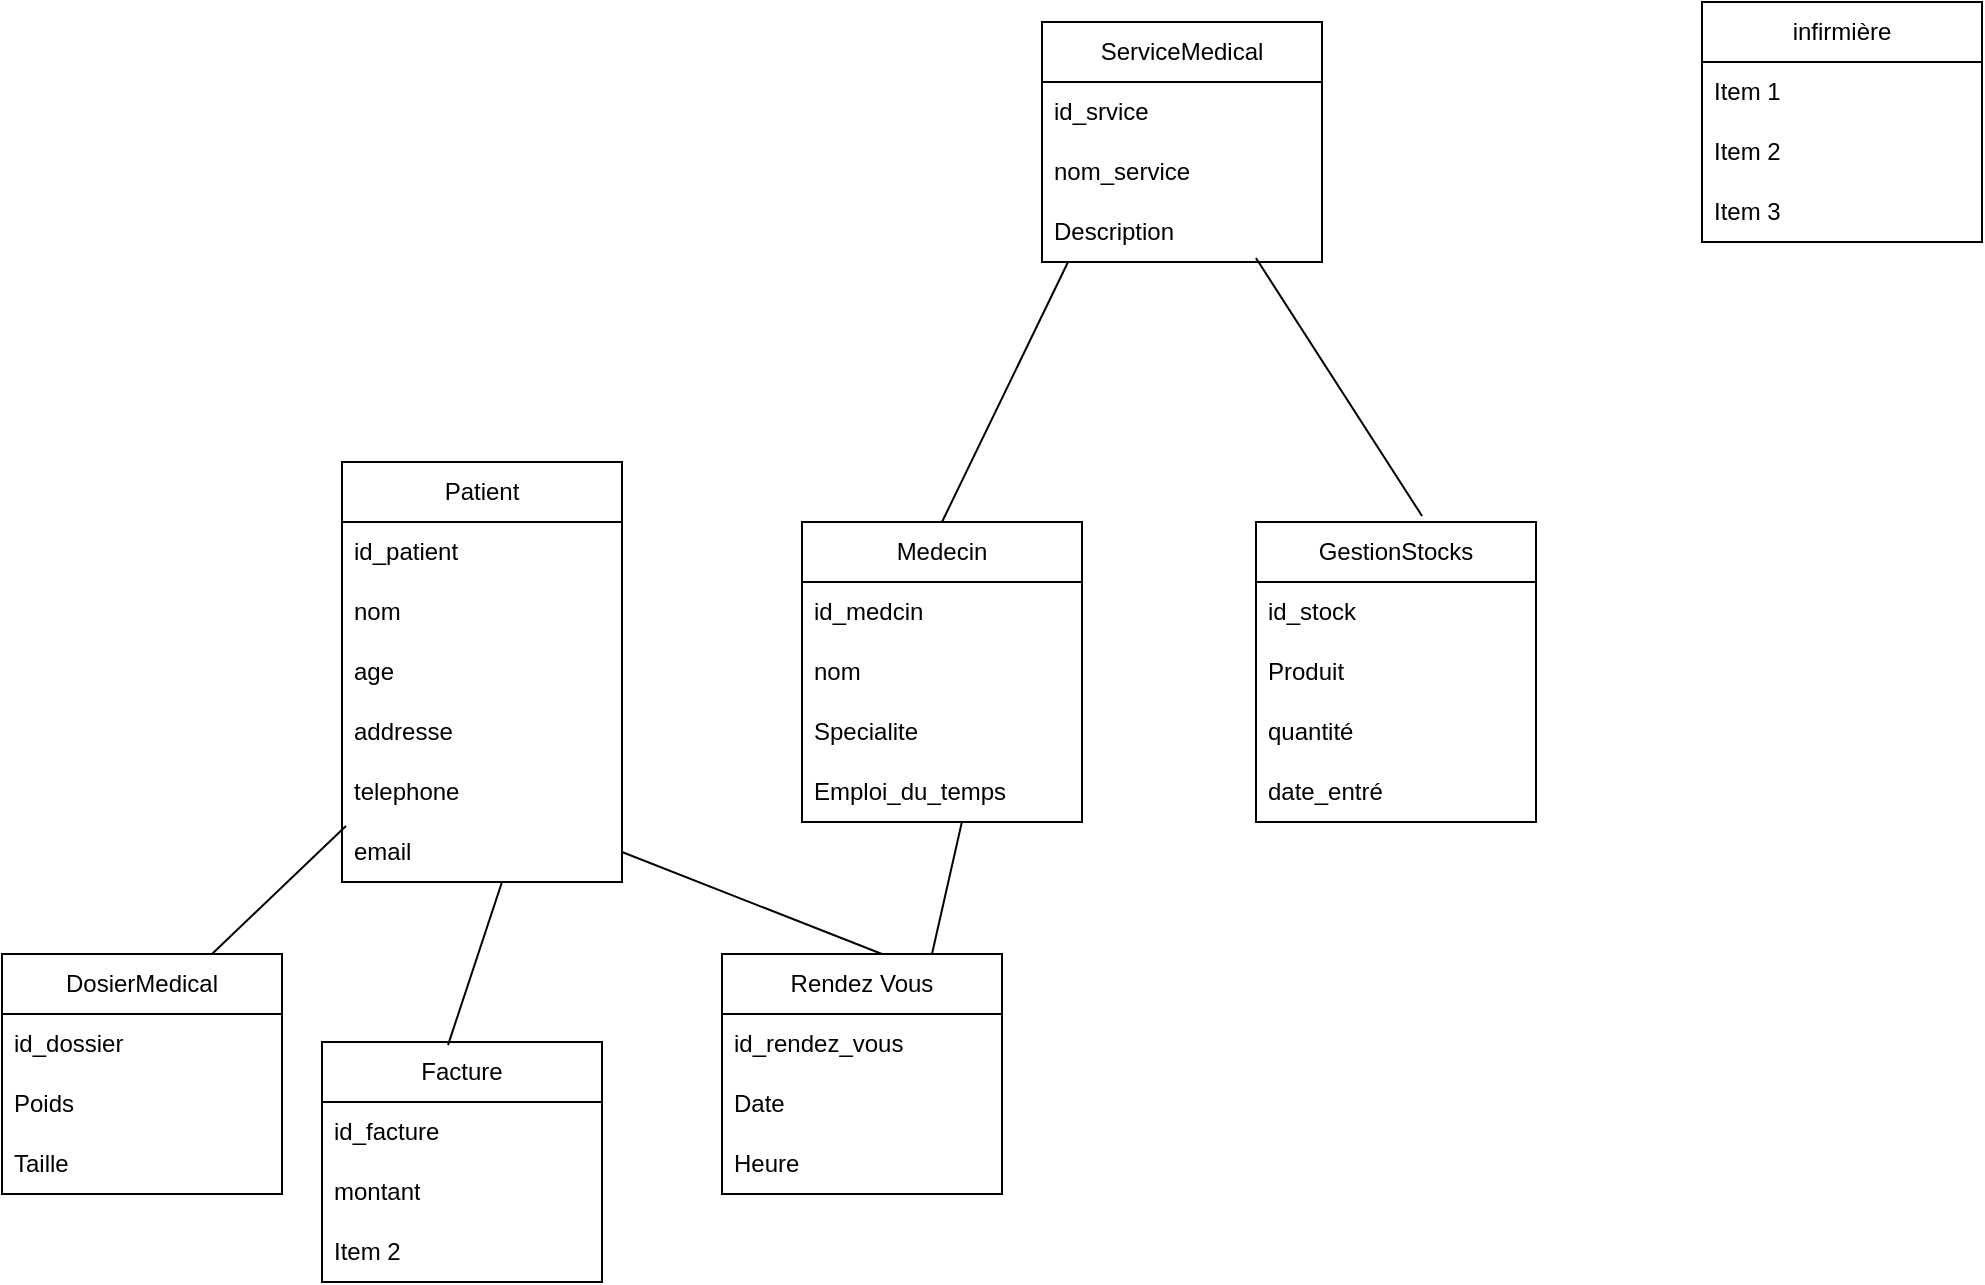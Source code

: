 <mxfile version="24.8.6">
  <diagram name="Page-1" id="aIHOHZDI2T9NPozY7vTa">
    <mxGraphModel dx="880" dy="1637" grid="1" gridSize="10" guides="1" tooltips="1" connect="1" arrows="1" fold="1" page="1" pageScale="1" pageWidth="827" pageHeight="1169" math="0" shadow="0">
      <root>
        <mxCell id="0" />
        <mxCell id="1" parent="0" />
        <mxCell id="Swwq1XPQAZJswWh-YtSs-1" value="DosierMedical" style="swimlane;fontStyle=0;childLayout=stackLayout;horizontal=1;startSize=30;horizontalStack=0;resizeParent=1;resizeParentMax=0;resizeLast=0;collapsible=1;marginBottom=0;whiteSpace=wrap;html=1;" vertex="1" parent="1">
          <mxGeometry x="200" y="356" width="140" height="120" as="geometry" />
        </mxCell>
        <mxCell id="Swwq1XPQAZJswWh-YtSs-2" value="id_dossier" style="text;strokeColor=none;fillColor=none;align=left;verticalAlign=middle;spacingLeft=4;spacingRight=4;overflow=hidden;points=[[0,0.5],[1,0.5]];portConstraint=eastwest;rotatable=0;whiteSpace=wrap;html=1;" vertex="1" parent="Swwq1XPQAZJswWh-YtSs-1">
          <mxGeometry y="30" width="140" height="30" as="geometry" />
        </mxCell>
        <mxCell id="Swwq1XPQAZJswWh-YtSs-3" value="Poids" style="text;strokeColor=none;fillColor=none;align=left;verticalAlign=middle;spacingLeft=4;spacingRight=4;overflow=hidden;points=[[0,0.5],[1,0.5]];portConstraint=eastwest;rotatable=0;whiteSpace=wrap;html=1;" vertex="1" parent="Swwq1XPQAZJswWh-YtSs-1">
          <mxGeometry y="60" width="140" height="30" as="geometry" />
        </mxCell>
        <mxCell id="Swwq1XPQAZJswWh-YtSs-26" value="Taille" style="text;strokeColor=none;fillColor=none;align=left;verticalAlign=middle;spacingLeft=4;spacingRight=4;overflow=hidden;points=[[0,0.5],[1,0.5]];portConstraint=eastwest;rotatable=0;whiteSpace=wrap;html=1;" vertex="1" parent="Swwq1XPQAZJswWh-YtSs-1">
          <mxGeometry y="90" width="140" height="30" as="geometry" />
        </mxCell>
        <mxCell id="Swwq1XPQAZJswWh-YtSs-5" value="Facture" style="swimlane;fontStyle=0;childLayout=stackLayout;horizontal=1;startSize=30;horizontalStack=0;resizeParent=1;resizeParentMax=0;resizeLast=0;collapsible=1;marginBottom=0;whiteSpace=wrap;html=1;" vertex="1" parent="1">
          <mxGeometry x="360" y="400" width="140" height="120" as="geometry" />
        </mxCell>
        <mxCell id="Swwq1XPQAZJswWh-YtSs-6" value="id_facture&amp;nbsp;&lt;span style=&quot;white-space: pre;&quot;&gt;&#x9;&lt;/span&gt;" style="text;strokeColor=none;fillColor=none;align=left;verticalAlign=middle;spacingLeft=4;spacingRight=4;overflow=hidden;points=[[0,0.5],[1,0.5]];portConstraint=eastwest;rotatable=0;whiteSpace=wrap;html=1;" vertex="1" parent="Swwq1XPQAZJswWh-YtSs-5">
          <mxGeometry y="30" width="140" height="30" as="geometry" />
        </mxCell>
        <mxCell id="Swwq1XPQAZJswWh-YtSs-7" value="montant" style="text;strokeColor=none;fillColor=none;align=left;verticalAlign=middle;spacingLeft=4;spacingRight=4;overflow=hidden;points=[[0,0.5],[1,0.5]];portConstraint=eastwest;rotatable=0;whiteSpace=wrap;html=1;" vertex="1" parent="Swwq1XPQAZJswWh-YtSs-5">
          <mxGeometry y="60" width="140" height="30" as="geometry" />
        </mxCell>
        <mxCell id="Swwq1XPQAZJswWh-YtSs-30" value="Item 2" style="text;strokeColor=none;fillColor=none;align=left;verticalAlign=middle;spacingLeft=4;spacingRight=4;overflow=hidden;points=[[0,0.5],[1,0.5]];portConstraint=eastwest;rotatable=0;whiteSpace=wrap;html=1;" vertex="1" parent="Swwq1XPQAZJswWh-YtSs-5">
          <mxGeometry y="90" width="140" height="30" as="geometry" />
        </mxCell>
        <mxCell id="Swwq1XPQAZJswWh-YtSs-9" value="Rendez Vous" style="swimlane;fontStyle=0;childLayout=stackLayout;horizontal=1;startSize=30;horizontalStack=0;resizeParent=1;resizeParentMax=0;resizeLast=0;collapsible=1;marginBottom=0;whiteSpace=wrap;html=1;" vertex="1" parent="1">
          <mxGeometry x="560" y="356" width="140" height="120" as="geometry" />
        </mxCell>
        <mxCell id="Swwq1XPQAZJswWh-YtSs-10" value="id_rendez_vous" style="text;strokeColor=none;fillColor=none;align=left;verticalAlign=middle;spacingLeft=4;spacingRight=4;overflow=hidden;points=[[0,0.5],[1,0.5]];portConstraint=eastwest;rotatable=0;whiteSpace=wrap;html=1;" vertex="1" parent="Swwq1XPQAZJswWh-YtSs-9">
          <mxGeometry y="30" width="140" height="30" as="geometry" />
        </mxCell>
        <mxCell id="Swwq1XPQAZJswWh-YtSs-11" value="Date" style="text;strokeColor=none;fillColor=none;align=left;verticalAlign=middle;spacingLeft=4;spacingRight=4;overflow=hidden;points=[[0,0.5],[1,0.5]];portConstraint=eastwest;rotatable=0;whiteSpace=wrap;html=1;" vertex="1" parent="Swwq1XPQAZJswWh-YtSs-9">
          <mxGeometry y="60" width="140" height="30" as="geometry" />
        </mxCell>
        <mxCell id="Swwq1XPQAZJswWh-YtSs-27" value="Heure" style="text;strokeColor=none;fillColor=none;align=left;verticalAlign=middle;spacingLeft=4;spacingRight=4;overflow=hidden;points=[[0,0.5],[1,0.5]];portConstraint=eastwest;rotatable=0;whiteSpace=wrap;html=1;" vertex="1" parent="Swwq1XPQAZJswWh-YtSs-9">
          <mxGeometry y="90" width="140" height="30" as="geometry" />
        </mxCell>
        <mxCell id="Swwq1XPQAZJswWh-YtSs-13" value="Patient" style="swimlane;fontStyle=0;childLayout=stackLayout;horizontal=1;startSize=30;horizontalStack=0;resizeParent=1;resizeParentMax=0;resizeLast=0;collapsible=1;marginBottom=0;whiteSpace=wrap;html=1;" vertex="1" parent="1">
          <mxGeometry x="370" y="110" width="140" height="210" as="geometry" />
        </mxCell>
        <mxCell id="Swwq1XPQAZJswWh-YtSs-14" value="id_patient" style="text;strokeColor=none;fillColor=none;align=left;verticalAlign=middle;spacingLeft=4;spacingRight=4;overflow=hidden;points=[[0,0.5],[1,0.5]];portConstraint=eastwest;rotatable=0;whiteSpace=wrap;html=1;" vertex="1" parent="Swwq1XPQAZJswWh-YtSs-13">
          <mxGeometry y="30" width="140" height="30" as="geometry" />
        </mxCell>
        <mxCell id="Swwq1XPQAZJswWh-YtSs-15" value="nom" style="text;strokeColor=none;fillColor=none;align=left;verticalAlign=middle;spacingLeft=4;spacingRight=4;overflow=hidden;points=[[0,0.5],[1,0.5]];portConstraint=eastwest;rotatable=0;whiteSpace=wrap;html=1;" vertex="1" parent="Swwq1XPQAZJswWh-YtSs-13">
          <mxGeometry y="60" width="140" height="30" as="geometry" />
        </mxCell>
        <mxCell id="Swwq1XPQAZJswWh-YtSs-16" value="age" style="text;strokeColor=none;fillColor=none;align=left;verticalAlign=middle;spacingLeft=4;spacingRight=4;overflow=hidden;points=[[0,0.5],[1,0.5]];portConstraint=eastwest;rotatable=0;whiteSpace=wrap;html=1;" vertex="1" parent="Swwq1XPQAZJswWh-YtSs-13">
          <mxGeometry y="90" width="140" height="30" as="geometry" />
        </mxCell>
        <mxCell id="Swwq1XPQAZJswWh-YtSs-23" value="addresse" style="text;strokeColor=none;fillColor=none;align=left;verticalAlign=middle;spacingLeft=4;spacingRight=4;overflow=hidden;points=[[0,0.5],[1,0.5]];portConstraint=eastwest;rotatable=0;whiteSpace=wrap;html=1;" vertex="1" parent="Swwq1XPQAZJswWh-YtSs-13">
          <mxGeometry y="120" width="140" height="30" as="geometry" />
        </mxCell>
        <mxCell id="Swwq1XPQAZJswWh-YtSs-24" value="telephone" style="text;strokeColor=none;fillColor=none;align=left;verticalAlign=middle;spacingLeft=4;spacingRight=4;overflow=hidden;points=[[0,0.5],[1,0.5]];portConstraint=eastwest;rotatable=0;whiteSpace=wrap;html=1;" vertex="1" parent="Swwq1XPQAZJswWh-YtSs-13">
          <mxGeometry y="150" width="140" height="30" as="geometry" />
        </mxCell>
        <mxCell id="Swwq1XPQAZJswWh-YtSs-22" value="email" style="text;strokeColor=none;fillColor=none;align=left;verticalAlign=middle;spacingLeft=4;spacingRight=4;overflow=hidden;points=[[0,0.5],[1,0.5]];portConstraint=eastwest;rotatable=0;whiteSpace=wrap;html=1;" vertex="1" parent="Swwq1XPQAZJswWh-YtSs-13">
          <mxGeometry y="180" width="140" height="30" as="geometry" />
        </mxCell>
        <mxCell id="Swwq1XPQAZJswWh-YtSs-17" value="Medecin" style="swimlane;fontStyle=0;childLayout=stackLayout;horizontal=1;startSize=30;horizontalStack=0;resizeParent=1;resizeParentMax=0;resizeLast=0;collapsible=1;marginBottom=0;whiteSpace=wrap;html=1;" vertex="1" parent="1">
          <mxGeometry x="600" y="140" width="140" height="150" as="geometry" />
        </mxCell>
        <mxCell id="Swwq1XPQAZJswWh-YtSs-18" value="id_medcin" style="text;strokeColor=none;fillColor=none;align=left;verticalAlign=middle;spacingLeft=4;spacingRight=4;overflow=hidden;points=[[0,0.5],[1,0.5]];portConstraint=eastwest;rotatable=0;whiteSpace=wrap;html=1;" vertex="1" parent="Swwq1XPQAZJswWh-YtSs-17">
          <mxGeometry y="30" width="140" height="30" as="geometry" />
        </mxCell>
        <mxCell id="Swwq1XPQAZJswWh-YtSs-19" value="nom" style="text;strokeColor=none;fillColor=none;align=left;verticalAlign=middle;spacingLeft=4;spacingRight=4;overflow=hidden;points=[[0,0.5],[1,0.5]];portConstraint=eastwest;rotatable=0;whiteSpace=wrap;html=1;" vertex="1" parent="Swwq1XPQAZJswWh-YtSs-17">
          <mxGeometry y="60" width="140" height="30" as="geometry" />
        </mxCell>
        <mxCell id="Swwq1XPQAZJswWh-YtSs-31" value="Specialite" style="text;strokeColor=none;fillColor=none;align=left;verticalAlign=middle;spacingLeft=4;spacingRight=4;overflow=hidden;points=[[0,0.5],[1,0.5]];portConstraint=eastwest;rotatable=0;whiteSpace=wrap;html=1;" vertex="1" parent="Swwq1XPQAZJswWh-YtSs-17">
          <mxGeometry y="90" width="140" height="30" as="geometry" />
        </mxCell>
        <mxCell id="Swwq1XPQAZJswWh-YtSs-20" value="Emploi_du_temps" style="text;strokeColor=none;fillColor=none;align=left;verticalAlign=middle;spacingLeft=4;spacingRight=4;overflow=hidden;points=[[0,0.5],[1,0.5]];portConstraint=eastwest;rotatable=0;whiteSpace=wrap;html=1;" vertex="1" parent="Swwq1XPQAZJswWh-YtSs-17">
          <mxGeometry y="120" width="140" height="30" as="geometry" />
        </mxCell>
        <mxCell id="Swwq1XPQAZJswWh-YtSs-32" value="GestionStocks" style="swimlane;fontStyle=0;childLayout=stackLayout;horizontal=1;startSize=30;horizontalStack=0;resizeParent=1;resizeParentMax=0;resizeLast=0;collapsible=1;marginBottom=0;whiteSpace=wrap;html=1;" vertex="1" parent="1">
          <mxGeometry x="827" y="140" width="140" height="150" as="geometry" />
        </mxCell>
        <mxCell id="Swwq1XPQAZJswWh-YtSs-33" value="id_stock" style="text;strokeColor=none;fillColor=none;align=left;verticalAlign=middle;spacingLeft=4;spacingRight=4;overflow=hidden;points=[[0,0.5],[1,0.5]];portConstraint=eastwest;rotatable=0;whiteSpace=wrap;html=1;" vertex="1" parent="Swwq1XPQAZJswWh-YtSs-32">
          <mxGeometry y="30" width="140" height="30" as="geometry" />
        </mxCell>
        <mxCell id="Swwq1XPQAZJswWh-YtSs-34" value="Produit" style="text;strokeColor=none;fillColor=none;align=left;verticalAlign=middle;spacingLeft=4;spacingRight=4;overflow=hidden;points=[[0,0.5],[1,0.5]];portConstraint=eastwest;rotatable=0;whiteSpace=wrap;html=1;" vertex="1" parent="Swwq1XPQAZJswWh-YtSs-32">
          <mxGeometry y="60" width="140" height="30" as="geometry" />
        </mxCell>
        <mxCell id="Swwq1XPQAZJswWh-YtSs-36" value="quantité" style="text;strokeColor=none;fillColor=none;align=left;verticalAlign=middle;spacingLeft=4;spacingRight=4;overflow=hidden;points=[[0,0.5],[1,0.5]];portConstraint=eastwest;rotatable=0;whiteSpace=wrap;html=1;" vertex="1" parent="Swwq1XPQAZJswWh-YtSs-32">
          <mxGeometry y="90" width="140" height="30" as="geometry" />
        </mxCell>
        <mxCell id="Swwq1XPQAZJswWh-YtSs-35" value="date_entré" style="text;strokeColor=none;fillColor=none;align=left;verticalAlign=middle;spacingLeft=4;spacingRight=4;overflow=hidden;points=[[0,0.5],[1,0.5]];portConstraint=eastwest;rotatable=0;whiteSpace=wrap;html=1;" vertex="1" parent="Swwq1XPQAZJswWh-YtSs-32">
          <mxGeometry y="120" width="140" height="30" as="geometry" />
        </mxCell>
        <mxCell id="Swwq1XPQAZJswWh-YtSs-37" value="ServiceMedical" style="swimlane;fontStyle=0;childLayout=stackLayout;horizontal=1;startSize=30;horizontalStack=0;resizeParent=1;resizeParentMax=0;resizeLast=0;collapsible=1;marginBottom=0;whiteSpace=wrap;html=1;" vertex="1" parent="1">
          <mxGeometry x="720" y="-110" width="140" height="120" as="geometry" />
        </mxCell>
        <mxCell id="Swwq1XPQAZJswWh-YtSs-38" value="id_srvice" style="text;strokeColor=none;fillColor=none;align=left;verticalAlign=middle;spacingLeft=4;spacingRight=4;overflow=hidden;points=[[0,0.5],[1,0.5]];portConstraint=eastwest;rotatable=0;whiteSpace=wrap;html=1;" vertex="1" parent="Swwq1XPQAZJswWh-YtSs-37">
          <mxGeometry y="30" width="140" height="30" as="geometry" />
        </mxCell>
        <mxCell id="Swwq1XPQAZJswWh-YtSs-39" value="nom_service" style="text;strokeColor=none;fillColor=none;align=left;verticalAlign=middle;spacingLeft=4;spacingRight=4;overflow=hidden;points=[[0,0.5],[1,0.5]];portConstraint=eastwest;rotatable=0;whiteSpace=wrap;html=1;" vertex="1" parent="Swwq1XPQAZJswWh-YtSs-37">
          <mxGeometry y="60" width="140" height="30" as="geometry" />
        </mxCell>
        <mxCell id="Swwq1XPQAZJswWh-YtSs-40" value="Description" style="text;strokeColor=none;fillColor=none;align=left;verticalAlign=middle;spacingLeft=4;spacingRight=4;overflow=hidden;points=[[0,0.5],[1,0.5]];portConstraint=eastwest;rotatable=0;whiteSpace=wrap;html=1;" vertex="1" parent="Swwq1XPQAZJswWh-YtSs-37">
          <mxGeometry y="90" width="140" height="30" as="geometry" />
        </mxCell>
        <mxCell id="Swwq1XPQAZJswWh-YtSs-41" value="infirmière" style="swimlane;fontStyle=0;childLayout=stackLayout;horizontal=1;startSize=30;horizontalStack=0;resizeParent=1;resizeParentMax=0;resizeLast=0;collapsible=1;marginBottom=0;whiteSpace=wrap;html=1;" vertex="1" parent="1">
          <mxGeometry x="1050" y="-120" width="140" height="120" as="geometry" />
        </mxCell>
        <mxCell id="Swwq1XPQAZJswWh-YtSs-42" value="Item 1" style="text;strokeColor=none;fillColor=none;align=left;verticalAlign=middle;spacingLeft=4;spacingRight=4;overflow=hidden;points=[[0,0.5],[1,0.5]];portConstraint=eastwest;rotatable=0;whiteSpace=wrap;html=1;" vertex="1" parent="Swwq1XPQAZJswWh-YtSs-41">
          <mxGeometry y="30" width="140" height="30" as="geometry" />
        </mxCell>
        <mxCell id="Swwq1XPQAZJswWh-YtSs-43" value="Item 2" style="text;strokeColor=none;fillColor=none;align=left;verticalAlign=middle;spacingLeft=4;spacingRight=4;overflow=hidden;points=[[0,0.5],[1,0.5]];portConstraint=eastwest;rotatable=0;whiteSpace=wrap;html=1;" vertex="1" parent="Swwq1XPQAZJswWh-YtSs-41">
          <mxGeometry y="60" width="140" height="30" as="geometry" />
        </mxCell>
        <mxCell id="Swwq1XPQAZJswWh-YtSs-44" value="Item 3" style="text;strokeColor=none;fillColor=none;align=left;verticalAlign=middle;spacingLeft=4;spacingRight=4;overflow=hidden;points=[[0,0.5],[1,0.5]];portConstraint=eastwest;rotatable=0;whiteSpace=wrap;html=1;" vertex="1" parent="Swwq1XPQAZJswWh-YtSs-41">
          <mxGeometry y="90" width="140" height="30" as="geometry" />
        </mxCell>
        <mxCell id="Swwq1XPQAZJswWh-YtSs-45" value="" style="endArrow=none;html=1;rounded=0;exitX=0.75;exitY=0;exitDx=0;exitDy=0;entryX=0.014;entryY=0.067;entryDx=0;entryDy=0;entryPerimeter=0;" edge="1" parent="1" source="Swwq1XPQAZJswWh-YtSs-1" target="Swwq1XPQAZJswWh-YtSs-22">
          <mxGeometry width="50" height="50" relative="1" as="geometry">
            <mxPoint x="360" y="310" as="sourcePoint" />
            <mxPoint x="410" y="260" as="targetPoint" />
          </mxGeometry>
        </mxCell>
        <mxCell id="Swwq1XPQAZJswWh-YtSs-46" value="" style="endArrow=none;html=1;rounded=0;exitX=0.45;exitY=0.013;exitDx=0;exitDy=0;exitPerimeter=0;" edge="1" parent="1" source="Swwq1XPQAZJswWh-YtSs-5">
          <mxGeometry width="50" height="50" relative="1" as="geometry">
            <mxPoint x="400" y="360" as="sourcePoint" />
            <mxPoint x="450" y="320" as="targetPoint" />
          </mxGeometry>
        </mxCell>
        <mxCell id="Swwq1XPQAZJswWh-YtSs-47" value="" style="endArrow=none;html=1;rounded=0;entryX=1;entryY=0.5;entryDx=0;entryDy=0;" edge="1" parent="1" target="Swwq1XPQAZJswWh-YtSs-22">
          <mxGeometry width="50" height="50" relative="1" as="geometry">
            <mxPoint x="640" y="356" as="sourcePoint" />
            <mxPoint x="440.001" y="261" as="targetPoint" />
          </mxGeometry>
        </mxCell>
        <mxCell id="Swwq1XPQAZJswWh-YtSs-48" value="" style="endArrow=none;html=1;rounded=0;exitX=0.75;exitY=0;exitDx=0;exitDy=0;entryX=0.571;entryY=1;entryDx=0;entryDy=0;entryPerimeter=0;" edge="1" parent="1" source="Swwq1XPQAZJswWh-YtSs-9" target="Swwq1XPQAZJswWh-YtSs-20">
          <mxGeometry width="50" height="50" relative="1" as="geometry">
            <mxPoint x="640" y="340" as="sourcePoint" />
            <mxPoint x="690" y="290" as="targetPoint" />
          </mxGeometry>
        </mxCell>
        <mxCell id="Swwq1XPQAZJswWh-YtSs-49" value="" style="endArrow=none;html=1;rounded=0;exitX=0.5;exitY=0;exitDx=0;exitDy=0;entryX=0.093;entryY=1;entryDx=0;entryDy=0;entryPerimeter=0;" edge="1" parent="1" source="Swwq1XPQAZJswWh-YtSs-17" target="Swwq1XPQAZJswWh-YtSs-40">
          <mxGeometry width="50" height="50" relative="1" as="geometry">
            <mxPoint x="680" y="40" as="sourcePoint" />
            <mxPoint x="730" y="-10" as="targetPoint" />
          </mxGeometry>
        </mxCell>
        <mxCell id="Swwq1XPQAZJswWh-YtSs-50" value="" style="endArrow=none;html=1;rounded=0;exitX=0.593;exitY=-0.02;exitDx=0;exitDy=0;exitPerimeter=0;entryX=0.764;entryY=0.933;entryDx=0;entryDy=0;entryPerimeter=0;" edge="1" parent="1" source="Swwq1XPQAZJswWh-YtSs-32" target="Swwq1XPQAZJswWh-YtSs-40">
          <mxGeometry width="50" height="50" relative="1" as="geometry">
            <mxPoint x="800" y="60" as="sourcePoint" />
            <mxPoint x="850" y="10" as="targetPoint" />
          </mxGeometry>
        </mxCell>
      </root>
    </mxGraphModel>
  </diagram>
</mxfile>
